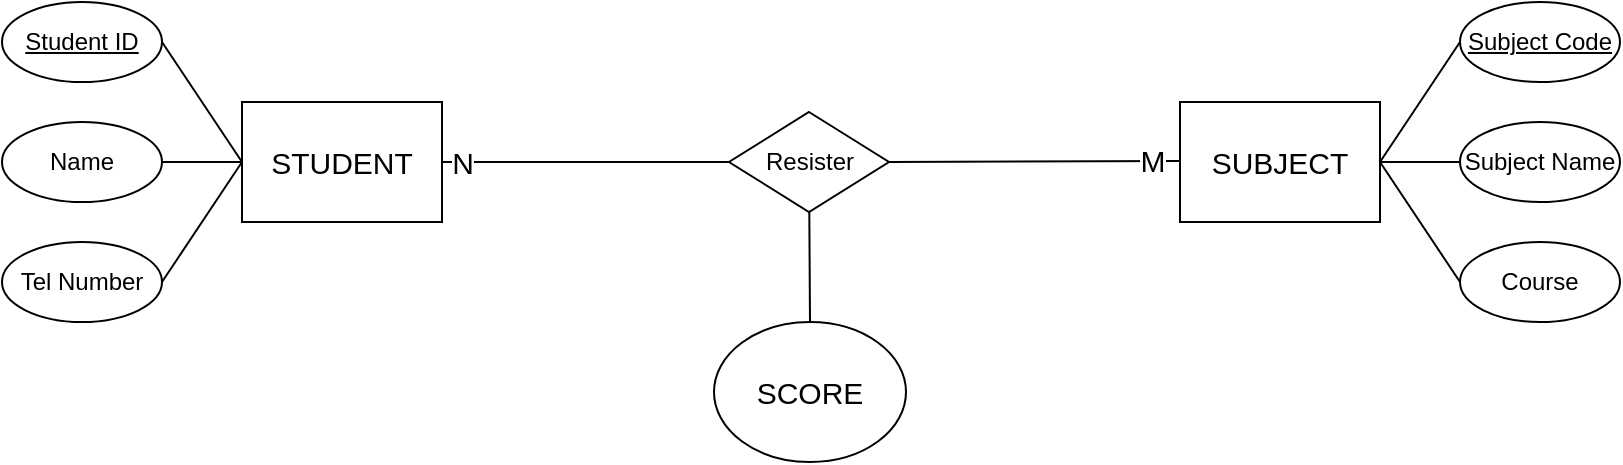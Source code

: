 <mxfile version="14.6.0" type="github">
  <diagram id="MOI5lbc8q37WZQgTDZ-p" name="Page-1">
    <mxGraphModel dx="946" dy="504" grid="1" gridSize="10" guides="1" tooltips="1" connect="1" arrows="1" fold="1" page="1" pageScale="1" pageWidth="827" pageHeight="1169" math="0" shadow="0">
      <root>
        <mxCell id="0" />
        <mxCell id="1" parent="0" />
        <mxCell id="nCLuGUlF0RkdqGtZnwc1-1" value="STUDENT" style="rounded=0;whiteSpace=wrap;html=1;fontSize=15;" vertex="1" parent="1">
          <mxGeometry x="130" y="210" width="100" height="60" as="geometry" />
        </mxCell>
        <mxCell id="nCLuGUlF0RkdqGtZnwc1-2" value="SUBJECT" style="rounded=0;whiteSpace=wrap;html=1;fontSize=15;" vertex="1" parent="1">
          <mxGeometry x="599" y="210" width="100" height="60" as="geometry" />
        </mxCell>
        <mxCell id="nCLuGUlF0RkdqGtZnwc1-3" value="&lt;u&gt;Student ID&lt;/u&gt;" style="ellipse;whiteSpace=wrap;html=1;" vertex="1" parent="1">
          <mxGeometry x="10" y="160" width="80" height="40" as="geometry" />
        </mxCell>
        <mxCell id="nCLuGUlF0RkdqGtZnwc1-4" value="Name" style="ellipse;whiteSpace=wrap;html=1;" vertex="1" parent="1">
          <mxGeometry x="10" y="220" width="80" height="40" as="geometry" />
        </mxCell>
        <mxCell id="nCLuGUlF0RkdqGtZnwc1-5" value="Tel Number" style="ellipse;whiteSpace=wrap;html=1;" vertex="1" parent="1">
          <mxGeometry x="10" y="280" width="80" height="40" as="geometry" />
        </mxCell>
        <mxCell id="nCLuGUlF0RkdqGtZnwc1-6" value="Subject Code" style="ellipse;whiteSpace=wrap;html=1;fontStyle=4" vertex="1" parent="1">
          <mxGeometry x="739" y="160" width="80" height="40" as="geometry" />
        </mxCell>
        <mxCell id="nCLuGUlF0RkdqGtZnwc1-7" value="Subject Name" style="ellipse;whiteSpace=wrap;html=1;" vertex="1" parent="1">
          <mxGeometry x="739" y="220" width="80" height="40" as="geometry" />
        </mxCell>
        <mxCell id="nCLuGUlF0RkdqGtZnwc1-8" value="Course" style="ellipse;whiteSpace=wrap;html=1;" vertex="1" parent="1">
          <mxGeometry x="739" y="280" width="80" height="40" as="geometry" />
        </mxCell>
        <mxCell id="nCLuGUlF0RkdqGtZnwc1-9" value="Resister" style="rhombus;whiteSpace=wrap;html=1;" vertex="1" parent="1">
          <mxGeometry x="373.5" y="215" width="80" height="50" as="geometry" />
        </mxCell>
        <mxCell id="nCLuGUlF0RkdqGtZnwc1-10" value="SCORE" style="ellipse;whiteSpace=wrap;html=1;fontSize=15;" vertex="1" parent="1">
          <mxGeometry x="366" y="320" width="96" height="70" as="geometry" />
        </mxCell>
        <mxCell id="nCLuGUlF0RkdqGtZnwc1-11" value="" style="endArrow=none;html=1;exitX=1;exitY=0.5;exitDx=0;exitDy=0;entryX=0;entryY=0.5;entryDx=0;entryDy=0;" edge="1" parent="1" source="nCLuGUlF0RkdqGtZnwc1-1" target="nCLuGUlF0RkdqGtZnwc1-9">
          <mxGeometry width="50" height="50" relative="1" as="geometry">
            <mxPoint x="370" y="290" as="sourcePoint" />
            <mxPoint x="380" y="240" as="targetPoint" />
          </mxGeometry>
        </mxCell>
        <mxCell id="nCLuGUlF0RkdqGtZnwc1-13" value="&lt;font style=&quot;font-size: 15px&quot;&gt;N&lt;/font&gt;" style="edgeLabel;html=1;align=center;verticalAlign=middle;resizable=0;points=[];" vertex="1" connectable="0" parent="nCLuGUlF0RkdqGtZnwc1-11">
          <mxGeometry x="-0.484" y="1" relative="1" as="geometry">
            <mxPoint x="-27" y="1" as="offset" />
          </mxGeometry>
        </mxCell>
        <mxCell id="nCLuGUlF0RkdqGtZnwc1-12" value="" style="endArrow=none;html=1;exitX=1;exitY=0.5;exitDx=0;exitDy=0;entryX=0;entryY=0.5;entryDx=0;entryDy=0;" edge="1" parent="1" source="nCLuGUlF0RkdqGtZnwc1-9">
          <mxGeometry width="50" height="50" relative="1" as="geometry">
            <mxPoint x="455.5" y="239.5" as="sourcePoint" />
            <mxPoint x="599" y="239.5" as="targetPoint" />
          </mxGeometry>
        </mxCell>
        <mxCell id="nCLuGUlF0RkdqGtZnwc1-14" value="&lt;font style=&quot;font-size: 15px&quot;&gt;M&lt;/font&gt;" style="edgeLabel;html=1;align=center;verticalAlign=middle;resizable=0;points=[];" vertex="1" connectable="0" parent="nCLuGUlF0RkdqGtZnwc1-12">
          <mxGeometry x="0.794" y="1" relative="1" as="geometry">
            <mxPoint x="1" as="offset" />
          </mxGeometry>
        </mxCell>
        <mxCell id="nCLuGUlF0RkdqGtZnwc1-15" value="" style="endArrow=none;html=1;fontSize=15;exitX=0.5;exitY=0;exitDx=0;exitDy=0;" edge="1" parent="1" source="nCLuGUlF0RkdqGtZnwc1-10" target="nCLuGUlF0RkdqGtZnwc1-9">
          <mxGeometry width="50" height="50" relative="1" as="geometry">
            <mxPoint x="370" y="280" as="sourcePoint" />
            <mxPoint x="414" y="260" as="targetPoint" />
          </mxGeometry>
        </mxCell>
        <mxCell id="nCLuGUlF0RkdqGtZnwc1-16" value="" style="endArrow=none;html=1;fontSize=15;entryX=0;entryY=0.5;entryDx=0;entryDy=0;" edge="1" parent="1" target="nCLuGUlF0RkdqGtZnwc1-6">
          <mxGeometry width="50" height="50" relative="1" as="geometry">
            <mxPoint x="699" y="240" as="sourcePoint" />
            <mxPoint x="749" y="190" as="targetPoint" />
          </mxGeometry>
        </mxCell>
        <mxCell id="nCLuGUlF0RkdqGtZnwc1-17" value="" style="endArrow=none;html=1;fontSize=15;entryX=1;entryY=0.5;entryDx=0;entryDy=0;exitX=0;exitY=0.5;exitDx=0;exitDy=0;" edge="1" parent="1" source="nCLuGUlF0RkdqGtZnwc1-1" target="nCLuGUlF0RkdqGtZnwc1-3">
          <mxGeometry width="50" height="50" relative="1" as="geometry">
            <mxPoint x="140" y="370" as="sourcePoint" />
            <mxPoint x="190" y="320" as="targetPoint" />
          </mxGeometry>
        </mxCell>
        <mxCell id="nCLuGUlF0RkdqGtZnwc1-19" value="" style="endArrow=none;html=1;fontSize=15;exitX=1;exitY=0.5;exitDx=0;exitDy=0;" edge="1" parent="1" source="nCLuGUlF0RkdqGtZnwc1-5">
          <mxGeometry width="50" height="50" relative="1" as="geometry">
            <mxPoint x="80" y="290" as="sourcePoint" />
            <mxPoint x="130" y="240" as="targetPoint" />
          </mxGeometry>
        </mxCell>
        <mxCell id="nCLuGUlF0RkdqGtZnwc1-20" value="" style="endArrow=none;html=1;fontSize=15;entryX=0;entryY=0.5;entryDx=0;entryDy=0;" edge="1" parent="1" source="nCLuGUlF0RkdqGtZnwc1-4" target="nCLuGUlF0RkdqGtZnwc1-1">
          <mxGeometry width="50" height="50" relative="1" as="geometry">
            <mxPoint x="80" y="270" as="sourcePoint" />
            <mxPoint x="130" y="220" as="targetPoint" />
          </mxGeometry>
        </mxCell>
        <mxCell id="nCLuGUlF0RkdqGtZnwc1-22" value="" style="endArrow=none;html=1;fontSize=15;entryX=0;entryY=0.5;entryDx=0;entryDy=0;exitX=1;exitY=0.5;exitDx=0;exitDy=0;" edge="1" parent="1" source="nCLuGUlF0RkdqGtZnwc1-2" target="nCLuGUlF0RkdqGtZnwc1-8">
          <mxGeometry width="50" height="50" relative="1" as="geometry">
            <mxPoint x="700" y="310" as="sourcePoint" />
            <mxPoint x="750" y="260" as="targetPoint" />
          </mxGeometry>
        </mxCell>
        <mxCell id="nCLuGUlF0RkdqGtZnwc1-23" value="" style="endArrow=none;html=1;fontSize=15;exitX=0;exitY=0.5;exitDx=0;exitDy=0;entryX=1;entryY=0.5;entryDx=0;entryDy=0;" edge="1" parent="1" source="nCLuGUlF0RkdqGtZnwc1-7" target="nCLuGUlF0RkdqGtZnwc1-2">
          <mxGeometry width="50" height="50" relative="1" as="geometry">
            <mxPoint x="370" y="280" as="sourcePoint" />
            <mxPoint x="710" y="240" as="targetPoint" />
          </mxGeometry>
        </mxCell>
      </root>
    </mxGraphModel>
  </diagram>
</mxfile>
